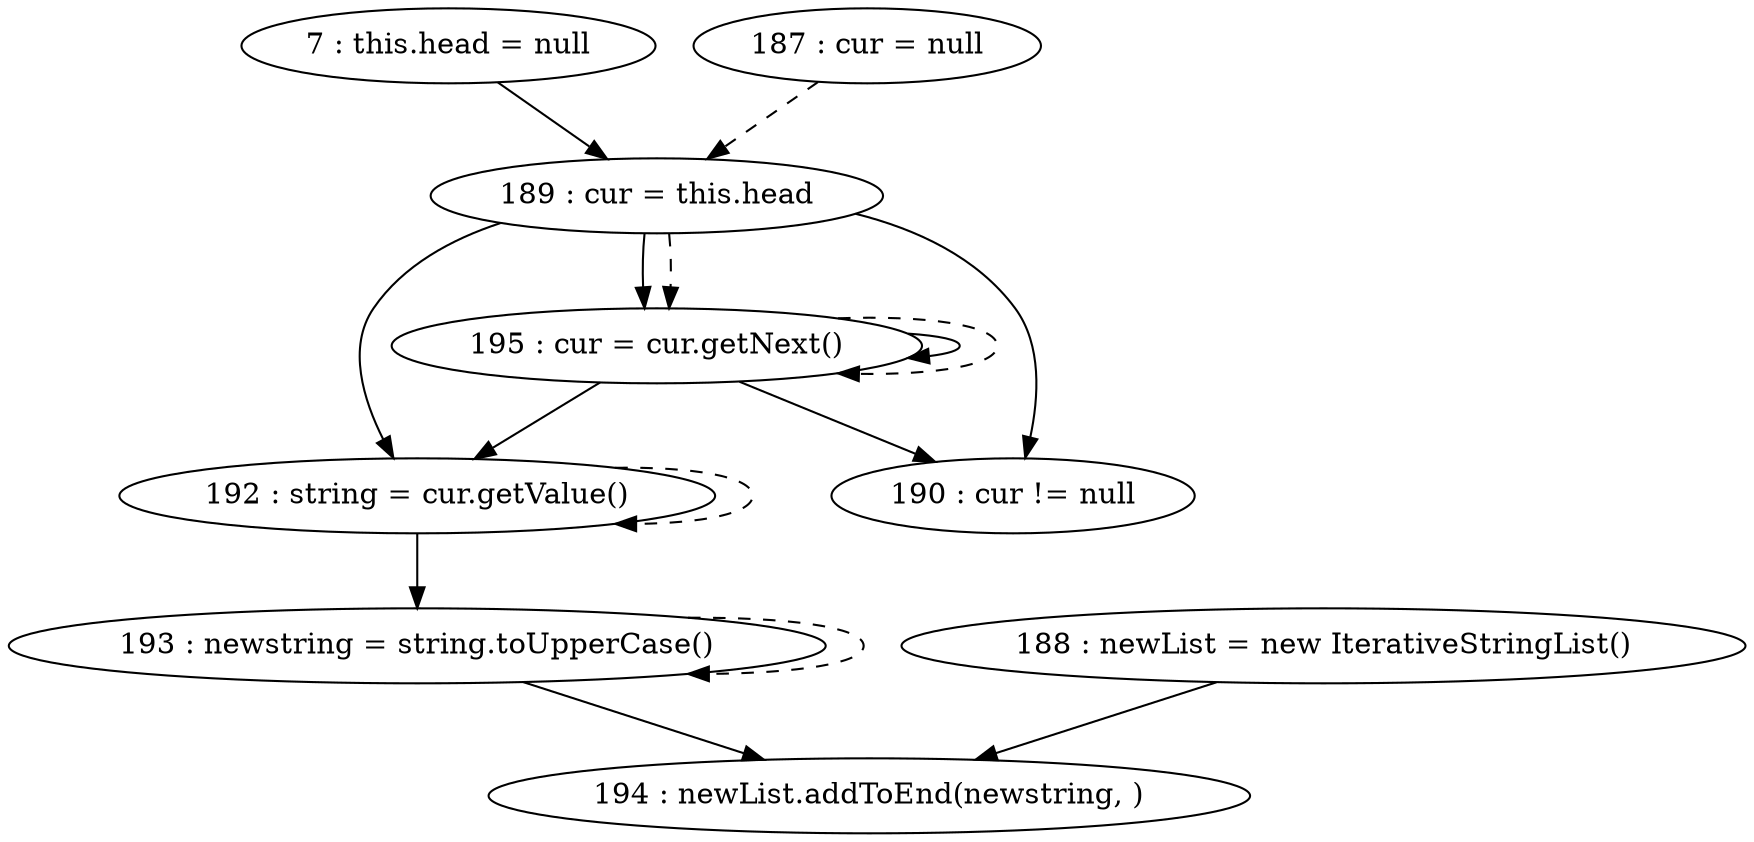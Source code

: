 digraph G {
"7 : this.head = null"
"7 : this.head = null" -> "189 : cur = this.head"
"187 : cur = null"
"187 : cur = null" -> "189 : cur = this.head" [style=dashed]
"188 : newList = new IterativeStringList()"
"188 : newList = new IterativeStringList()" -> "194 : newList.addToEnd(newstring, )"
"189 : cur = this.head"
"189 : cur = this.head" -> "192 : string = cur.getValue()"
"189 : cur = this.head" -> "190 : cur != null"
"189 : cur = this.head" -> "195 : cur = cur.getNext()"
"189 : cur = this.head" -> "195 : cur = cur.getNext()" [style=dashed]
"190 : cur != null"
"192 : string = cur.getValue()"
"192 : string = cur.getValue()" -> "193 : newstring = string.toUpperCase()"
"192 : string = cur.getValue()" -> "192 : string = cur.getValue()" [style=dashed]
"193 : newstring = string.toUpperCase()"
"193 : newstring = string.toUpperCase()" -> "194 : newList.addToEnd(newstring, )"
"193 : newstring = string.toUpperCase()" -> "193 : newstring = string.toUpperCase()" [style=dashed]
"194 : newList.addToEnd(newstring, )"
"195 : cur = cur.getNext()"
"195 : cur = cur.getNext()" -> "192 : string = cur.getValue()"
"195 : cur = cur.getNext()" -> "190 : cur != null"
"195 : cur = cur.getNext()" -> "195 : cur = cur.getNext()"
"195 : cur = cur.getNext()" -> "195 : cur = cur.getNext()" [style=dashed]
"190 : cur != null"
}